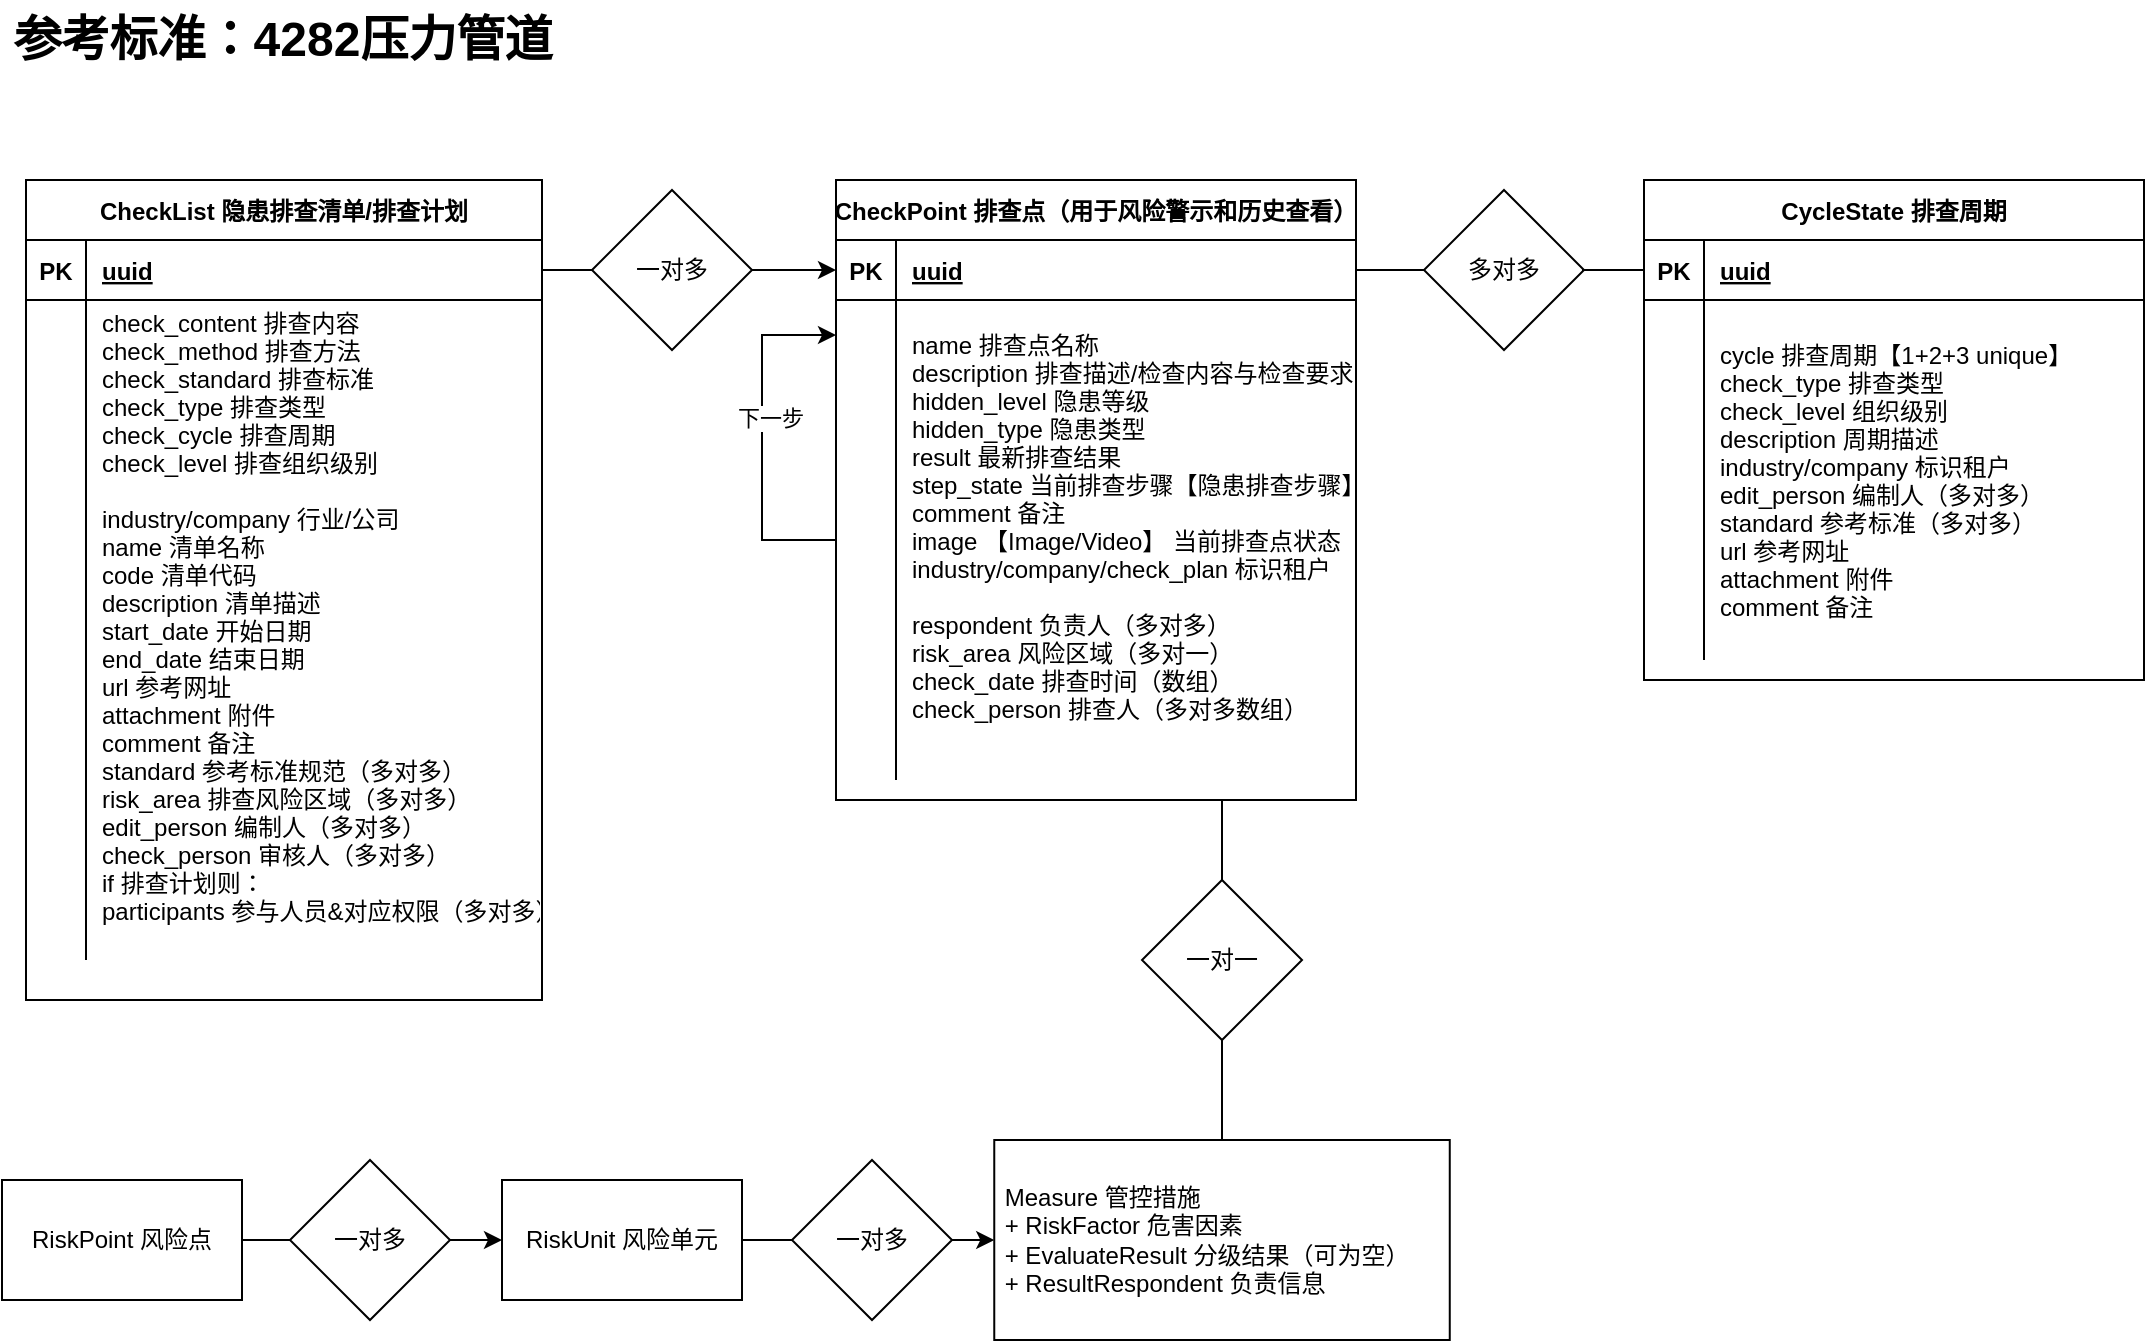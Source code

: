 <mxfile version="20.0.1" type="github">
  <diagram id="R2lEEEUBdFMjLlhIrx00" name="Page-1">
    <mxGraphModel dx="1038" dy="536" grid="1" gridSize="10" guides="1" tooltips="1" connect="1" arrows="1" fold="1" page="1" pageScale="1" pageWidth="1169" pageHeight="1654" math="0" shadow="0" extFonts="Permanent Marker^https://fonts.googleapis.com/css?family=Permanent+Marker">
      <root>
        <mxCell id="0" />
        <mxCell id="1" parent="0" />
        <mxCell id="C-vyLk0tnHw3VtMMgP7b-2" value="CheckPoint 排查点（用于风险警示和历史查看）" style="shape=table;startSize=30;container=1;collapsible=1;childLayout=tableLayout;fixedRows=1;rowLines=0;fontStyle=1;align=center;resizeLast=1;" parent="1" vertex="1">
          <mxGeometry x="437" y="120" width="260" height="310" as="geometry" />
        </mxCell>
        <mxCell id="C-vyLk0tnHw3VtMMgP7b-3" value="" style="shape=partialRectangle;collapsible=0;dropTarget=0;pointerEvents=0;fillColor=none;points=[[0,0.5],[1,0.5]];portConstraint=eastwest;top=0;left=0;right=0;bottom=1;" parent="C-vyLk0tnHw3VtMMgP7b-2" vertex="1">
          <mxGeometry y="30" width="260" height="30" as="geometry" />
        </mxCell>
        <mxCell id="C-vyLk0tnHw3VtMMgP7b-4" value="PK" style="shape=partialRectangle;overflow=hidden;connectable=0;fillColor=none;top=0;left=0;bottom=0;right=0;fontStyle=1;" parent="C-vyLk0tnHw3VtMMgP7b-3" vertex="1">
          <mxGeometry width="30" height="30" as="geometry">
            <mxRectangle width="30" height="30" as="alternateBounds" />
          </mxGeometry>
        </mxCell>
        <mxCell id="C-vyLk0tnHw3VtMMgP7b-5" value="uuid" style="shape=partialRectangle;overflow=hidden;connectable=0;fillColor=none;top=0;left=0;bottom=0;right=0;align=left;spacingLeft=6;fontStyle=5;" parent="C-vyLk0tnHw3VtMMgP7b-3" vertex="1">
          <mxGeometry x="30" width="230" height="30" as="geometry">
            <mxRectangle width="230" height="30" as="alternateBounds" />
          </mxGeometry>
        </mxCell>
        <mxCell id="C-vyLk0tnHw3VtMMgP7b-6" value="" style="shape=partialRectangle;collapsible=0;dropTarget=0;pointerEvents=0;fillColor=none;points=[[0,0.5],[1,0.5]];portConstraint=eastwest;top=0;left=0;right=0;bottom=0;" parent="C-vyLk0tnHw3VtMMgP7b-2" vertex="1">
          <mxGeometry y="60" width="260" height="240" as="geometry" />
        </mxCell>
        <mxCell id="C-vyLk0tnHw3VtMMgP7b-7" value="" style="shape=partialRectangle;overflow=hidden;connectable=0;fillColor=none;top=0;left=0;bottom=0;right=0;" parent="C-vyLk0tnHw3VtMMgP7b-6" vertex="1">
          <mxGeometry width="30" height="240" as="geometry">
            <mxRectangle width="30" height="240" as="alternateBounds" />
          </mxGeometry>
        </mxCell>
        <mxCell id="C-vyLk0tnHw3VtMMgP7b-8" value="name 排查点名称&#xa;description 排查描述/检查内容与检查要求&#xa;hidden_level 隐患等级&#xa;hidden_type 隐患类型&#xa;result 最新排查结果&#xa;step_state 当前排查步骤【隐患排查步骤】&#xa;comment 备注&#xa;image 【Image/Video】 当前排查点状态&#xa;industry/company/check_plan 标识租户&#xa;&#xa;respondent 负责人（多对多）&#xa;risk_area 风险区域（多对一）&#xa;check_date 排查时间（数组）&#xa;check_person 排查人（多对多数组）&#xa;" style="shape=partialRectangle;overflow=hidden;connectable=0;fillColor=none;top=0;left=0;bottom=0;right=0;align=left;spacingLeft=6;" parent="C-vyLk0tnHw3VtMMgP7b-6" vertex="1">
          <mxGeometry x="30" width="230" height="240" as="geometry">
            <mxRectangle width="230" height="240" as="alternateBounds" />
          </mxGeometry>
        </mxCell>
        <mxCell id="YM-1iOpIzaRyPW3BD4es-34" value="" style="edgeStyle=elbowEdgeStyle;elbow=horizontal;endArrow=classic;html=1;rounded=0;exitX=0;exitY=0.5;exitDx=0;exitDy=0;entryX=0;entryY=0.25;entryDx=0;entryDy=0;" parent="C-vyLk0tnHw3VtMMgP7b-2" source="C-vyLk0tnHw3VtMMgP7b-6" target="C-vyLk0tnHw3VtMMgP7b-2" edge="1">
          <mxGeometry width="50" height="50" relative="1" as="geometry">
            <mxPoint x="-87" y="440" as="sourcePoint" />
            <mxPoint x="-37" y="390" as="targetPoint" />
            <Array as="points">
              <mxPoint x="-37" y="129" />
            </Array>
          </mxGeometry>
        </mxCell>
        <mxCell id="YM-1iOpIzaRyPW3BD4es-35" value="下一步" style="edgeLabel;html=1;align=center;verticalAlign=middle;resizable=0;points=[];" parent="YM-1iOpIzaRyPW3BD4es-34" vertex="1" connectable="0">
          <mxGeometry x="0.111" y="-4" relative="1" as="geometry">
            <mxPoint as="offset" />
          </mxGeometry>
        </mxCell>
        <mxCell id="C-vyLk0tnHw3VtMMgP7b-13" value="CycleState 排查周期" style="shape=table;startSize=30;container=1;collapsible=1;childLayout=tableLayout;fixedRows=1;rowLines=0;fontStyle=1;align=center;resizeLast=1;" parent="1" vertex="1">
          <mxGeometry x="841" y="120" width="250" height="250" as="geometry" />
        </mxCell>
        <mxCell id="C-vyLk0tnHw3VtMMgP7b-14" value="" style="shape=partialRectangle;collapsible=0;dropTarget=0;pointerEvents=0;fillColor=none;points=[[0,0.5],[1,0.5]];portConstraint=eastwest;top=0;left=0;right=0;bottom=1;" parent="C-vyLk0tnHw3VtMMgP7b-13" vertex="1">
          <mxGeometry y="30" width="250" height="30" as="geometry" />
        </mxCell>
        <mxCell id="C-vyLk0tnHw3VtMMgP7b-15" value="PK" style="shape=partialRectangle;overflow=hidden;connectable=0;fillColor=none;top=0;left=0;bottom=0;right=0;fontStyle=1;" parent="C-vyLk0tnHw3VtMMgP7b-14" vertex="1">
          <mxGeometry width="30" height="30" as="geometry">
            <mxRectangle width="30" height="30" as="alternateBounds" />
          </mxGeometry>
        </mxCell>
        <mxCell id="C-vyLk0tnHw3VtMMgP7b-16" value="uuid" style="shape=partialRectangle;overflow=hidden;connectable=0;fillColor=none;top=0;left=0;bottom=0;right=0;align=left;spacingLeft=6;fontStyle=5;" parent="C-vyLk0tnHw3VtMMgP7b-14" vertex="1">
          <mxGeometry x="30" width="220" height="30" as="geometry">
            <mxRectangle width="220" height="30" as="alternateBounds" />
          </mxGeometry>
        </mxCell>
        <mxCell id="C-vyLk0tnHw3VtMMgP7b-17" value="" style="shape=partialRectangle;collapsible=0;dropTarget=0;pointerEvents=0;fillColor=none;points=[[0,0.5],[1,0.5]];portConstraint=eastwest;top=0;left=0;right=0;bottom=0;" parent="C-vyLk0tnHw3VtMMgP7b-13" vertex="1">
          <mxGeometry y="60" width="250" height="180" as="geometry" />
        </mxCell>
        <mxCell id="C-vyLk0tnHw3VtMMgP7b-18" value="" style="shape=partialRectangle;overflow=hidden;connectable=0;fillColor=none;top=0;left=0;bottom=0;right=0;" parent="C-vyLk0tnHw3VtMMgP7b-17" vertex="1">
          <mxGeometry width="30" height="180" as="geometry">
            <mxRectangle width="30" height="180" as="alternateBounds" />
          </mxGeometry>
        </mxCell>
        <mxCell id="C-vyLk0tnHw3VtMMgP7b-19" value="cycle 排查周期【1+2+3 unique】&#xa;check_type 排查类型&#xa;check_level 组织级别&#xa;description 周期描述&#xa;industry/company 标识租户&#xa;edit_person 编制人（多对多）&#xa;standard 参考标准（多对多）&#xa;url 参考网址&#xa;attachment 附件&#xa;comment 备注" style="shape=partialRectangle;overflow=hidden;connectable=0;fillColor=none;top=0;left=0;bottom=0;right=0;align=left;spacingLeft=6;" parent="C-vyLk0tnHw3VtMMgP7b-17" vertex="1">
          <mxGeometry x="30" width="220" height="180" as="geometry">
            <mxRectangle width="220" height="180" as="alternateBounds" />
          </mxGeometry>
        </mxCell>
        <mxCell id="C-vyLk0tnHw3VtMMgP7b-23" value="CheckList 隐患排查清单/排查计划" style="shape=table;startSize=30;container=1;collapsible=1;childLayout=tableLayout;fixedRows=1;rowLines=0;fontStyle=1;align=center;resizeLast=1;" parent="1" vertex="1">
          <mxGeometry x="32" y="120" width="258" height="410" as="geometry" />
        </mxCell>
        <mxCell id="C-vyLk0tnHw3VtMMgP7b-24" value="" style="shape=partialRectangle;collapsible=0;dropTarget=0;pointerEvents=0;fillColor=none;points=[[0,0.5],[1,0.5]];portConstraint=eastwest;top=0;left=0;right=0;bottom=1;" parent="C-vyLk0tnHw3VtMMgP7b-23" vertex="1">
          <mxGeometry y="30" width="258" height="30" as="geometry" />
        </mxCell>
        <mxCell id="C-vyLk0tnHw3VtMMgP7b-25" value="PK" style="shape=partialRectangle;overflow=hidden;connectable=0;fillColor=none;top=0;left=0;bottom=0;right=0;fontStyle=1;" parent="C-vyLk0tnHw3VtMMgP7b-24" vertex="1">
          <mxGeometry width="30" height="30" as="geometry">
            <mxRectangle width="30" height="30" as="alternateBounds" />
          </mxGeometry>
        </mxCell>
        <mxCell id="C-vyLk0tnHw3VtMMgP7b-26" value="uuid" style="shape=partialRectangle;overflow=hidden;connectable=0;fillColor=none;top=0;left=0;bottom=0;right=0;align=left;spacingLeft=6;fontStyle=5;" parent="C-vyLk0tnHw3VtMMgP7b-24" vertex="1">
          <mxGeometry x="30" width="228" height="30" as="geometry">
            <mxRectangle width="228" height="30" as="alternateBounds" />
          </mxGeometry>
        </mxCell>
        <mxCell id="C-vyLk0tnHw3VtMMgP7b-27" value="" style="shape=partialRectangle;collapsible=0;dropTarget=0;pointerEvents=0;fillColor=none;points=[[0,0.5],[1,0.5]];portConstraint=eastwest;top=0;left=0;right=0;bottom=0;" parent="C-vyLk0tnHw3VtMMgP7b-23" vertex="1">
          <mxGeometry y="60" width="258" height="330" as="geometry" />
        </mxCell>
        <mxCell id="C-vyLk0tnHw3VtMMgP7b-28" value="" style="shape=partialRectangle;overflow=hidden;connectable=0;fillColor=none;top=0;left=0;bottom=0;right=0;" parent="C-vyLk0tnHw3VtMMgP7b-27" vertex="1">
          <mxGeometry width="30" height="330" as="geometry">
            <mxRectangle width="30" height="330" as="alternateBounds" />
          </mxGeometry>
        </mxCell>
        <mxCell id="C-vyLk0tnHw3VtMMgP7b-29" value="check_content 排查内容&#xa;check_method 排查方法&#xa;check_standard 排查标准&#xa;check_type 排查类型&#xa;check_cycle 排查周期&#xa;check_level 排查组织级别&#xa;&#xa;industry/company 行业/公司&#xa;name 清单名称&#xa;code 清单代码&#xa;description 清单描述&#xa;start_date 开始日期&#xa;end_date 结束日期&#xa;url 参考网址&#xa;attachment 附件&#xa;comment 备注&#xa;standard 参考标准规范（多对多）&#xa;risk_area 排查风险区域（多对多）&#xa;edit_person 编制人（多对多）&#xa;check_person 审核人（多对多）&#xa;if 排查计划则：&#xa;participants 参与人员&amp;对应权限（多对多）&#xa;" style="shape=partialRectangle;overflow=hidden;connectable=0;fillColor=none;top=0;left=0;bottom=0;right=0;align=left;spacingLeft=6;" parent="C-vyLk0tnHw3VtMMgP7b-27" vertex="1">
          <mxGeometry x="30" width="228" height="330" as="geometry">
            <mxRectangle width="228" height="330" as="alternateBounds" />
          </mxGeometry>
        </mxCell>
        <mxCell id="YM-1iOpIzaRyPW3BD4es-1" value="参考标准：4282压力管道" style="text;strokeColor=none;fillColor=none;html=1;fontSize=24;fontStyle=1;verticalAlign=middle;align=center;" parent="1" vertex="1">
          <mxGeometry x="110" y="30" width="100" height="40" as="geometry" />
        </mxCell>
        <mxCell id="YM-1iOpIzaRyPW3BD4es-2" value="一对多" style="rhombus;whiteSpace=wrap;html=1;" parent="1" vertex="1">
          <mxGeometry x="315" y="125" width="80" height="80" as="geometry" />
        </mxCell>
        <mxCell id="YM-1iOpIzaRyPW3BD4es-3" value="" style="endArrow=classic;html=1;rounded=0;exitX=1;exitY=0.5;exitDx=0;exitDy=0;entryX=0;entryY=0.5;entryDx=0;entryDy=0;" parent="1" source="YM-1iOpIzaRyPW3BD4es-2" target="C-vyLk0tnHw3VtMMgP7b-3" edge="1">
          <mxGeometry width="50" height="50" relative="1" as="geometry">
            <mxPoint x="430" y="250" as="sourcePoint" />
            <mxPoint x="330" y="230" as="targetPoint" />
          </mxGeometry>
        </mxCell>
        <mxCell id="YM-1iOpIzaRyPW3BD4es-4" value="" style="endArrow=none;html=1;rounded=0;exitX=1;exitY=0.5;exitDx=0;exitDy=0;entryX=0;entryY=0.5;entryDx=0;entryDy=0;" parent="1" source="C-vyLk0tnHw3VtMMgP7b-24" target="YM-1iOpIzaRyPW3BD4es-2" edge="1">
          <mxGeometry width="50" height="50" relative="1" as="geometry">
            <mxPoint x="400" y="340" as="sourcePoint" />
            <mxPoint x="370" y="165" as="targetPoint" />
          </mxGeometry>
        </mxCell>
        <mxCell id="YM-1iOpIzaRyPW3BD4es-6" value="多对多" style="rhombus;whiteSpace=wrap;html=1;" parent="1" vertex="1">
          <mxGeometry x="731" y="125" width="80" height="80" as="geometry" />
        </mxCell>
        <mxCell id="YM-1iOpIzaRyPW3BD4es-7" value="" style="endArrow=none;html=1;rounded=0;exitX=1;exitY=0.5;exitDx=0;exitDy=0;endFill=0;entryX=0;entryY=0.5;entryDx=0;entryDy=0;" parent="1" target="C-vyLk0tnHw3VtMMgP7b-14" edge="1">
          <mxGeometry width="50" height="50" relative="1" as="geometry">
            <mxPoint x="810" y="165" as="sourcePoint" />
            <mxPoint x="820" y="240" as="targetPoint" />
          </mxGeometry>
        </mxCell>
        <mxCell id="YM-1iOpIzaRyPW3BD4es-8" value="" style="endArrow=none;html=1;rounded=0;entryX=0;entryY=0.5;entryDx=0;entryDy=0;exitX=1;exitY=0.5;exitDx=0;exitDy=0;" parent="1" source="C-vyLk0tnHw3VtMMgP7b-3" target="YM-1iOpIzaRyPW3BD4es-6" edge="1">
          <mxGeometry width="50" height="50" relative="1" as="geometry">
            <mxPoint x="730" y="190" as="sourcePoint" />
            <mxPoint x="768" y="165" as="targetPoint" />
          </mxGeometry>
        </mxCell>
        <mxCell id="YM-1iOpIzaRyPW3BD4es-21" value="一对一" style="rhombus;whiteSpace=wrap;html=1;" parent="1" vertex="1">
          <mxGeometry x="590.01" y="470" width="80" height="80" as="geometry" />
        </mxCell>
        <mxCell id="YM-1iOpIzaRyPW3BD4es-22" value="" style="endArrow=none;html=1;rounded=0;exitX=0.5;exitY=1;exitDx=0;exitDy=0;endFill=0;entryX=0.5;entryY=0;entryDx=0;entryDy=0;" parent="1" source="YM-1iOpIzaRyPW3BD4es-21" target="YM-1iOpIzaRyPW3BD4es-24" edge="1">
          <mxGeometry width="50" height="50" relative="1" as="geometry">
            <mxPoint x="585" y="620" as="sourcePoint" />
            <mxPoint x="616" y="620" as="targetPoint" />
          </mxGeometry>
        </mxCell>
        <mxCell id="YM-1iOpIzaRyPW3BD4es-23" value="" style="endArrow=none;html=1;rounded=0;entryX=0.5;entryY=0;entryDx=0;entryDy=0;" parent="1" target="YM-1iOpIzaRyPW3BD4es-21" edge="1">
          <mxGeometry width="50" height="50" relative="1" as="geometry">
            <mxPoint x="630" y="430" as="sourcePoint" />
            <mxPoint x="768" y="510" as="targetPoint" />
          </mxGeometry>
        </mxCell>
        <mxCell id="YM-1iOpIzaRyPW3BD4es-24" value="&lt;div align=&quot;left&quot;&gt;&lt;span style=&quot;white-space: pre;&quot;&gt; &lt;/span&gt;Measure 管控措施&lt;br&gt;&lt;/div&gt;&lt;div align=&quot;left&quot;&gt;&lt;span style=&quot;white-space: pre;&quot;&gt; &lt;/span&gt;+ RiskFactor 危害因素&lt;/div&gt;&lt;div align=&quot;left&quot;&gt;&lt;span style=&quot;white-space: pre;&quot;&gt; &lt;/span&gt;+ EvaluateResult 分级结果（可为空）&lt;/div&gt;&lt;div align=&quot;left&quot;&gt;&lt;span style=&quot;white-space: pre;&quot;&gt; &lt;/span&gt;+ ResultRespondent 负责信息&lt;br&gt;&lt;/div&gt;" style="rounded=0;whiteSpace=wrap;html=1;align=left;" parent="1" vertex="1">
          <mxGeometry x="516.13" y="600" width="227.75" height="100" as="geometry" />
        </mxCell>
        <mxCell id="YM-1iOpIzaRyPW3BD4es-25" value="一对多" style="rhombus;whiteSpace=wrap;html=1;" parent="1" vertex="1">
          <mxGeometry x="415" y="610" width="80" height="80" as="geometry" />
        </mxCell>
        <mxCell id="YM-1iOpIzaRyPW3BD4es-26" value="" style="endArrow=classic;html=1;rounded=0;exitX=1;exitY=0.5;exitDx=0;exitDy=0;entryX=0;entryY=0.5;entryDx=0;entryDy=0;" parent="1" source="YM-1iOpIzaRyPW3BD4es-25" target="YM-1iOpIzaRyPW3BD4es-24" edge="1">
          <mxGeometry width="50" height="50" relative="1" as="geometry">
            <mxPoint x="425.5" y="745" as="sourcePoint" />
            <mxPoint x="432.5" y="660" as="targetPoint" />
          </mxGeometry>
        </mxCell>
        <mxCell id="YM-1iOpIzaRyPW3BD4es-27" value="" style="endArrow=none;html=1;rounded=0;exitX=1;exitY=0.5;exitDx=0;exitDy=0;entryX=0;entryY=0.5;entryDx=0;entryDy=0;" parent="1" source="YM-1iOpIzaRyPW3BD4es-28" target="YM-1iOpIzaRyPW3BD4es-25" edge="1">
          <mxGeometry width="50" height="50" relative="1" as="geometry">
            <mxPoint x="277.5" y="660" as="sourcePoint" />
            <mxPoint x="365.5" y="660" as="targetPoint" />
          </mxGeometry>
        </mxCell>
        <mxCell id="YM-1iOpIzaRyPW3BD4es-28" value="RiskUnit 风险单元" style="rounded=0;whiteSpace=wrap;html=1;" parent="1" vertex="1">
          <mxGeometry x="270" y="620" width="120" height="60" as="geometry" />
        </mxCell>
        <mxCell id="YM-1iOpIzaRyPW3BD4es-29" value="一对多" style="rhombus;whiteSpace=wrap;html=1;" parent="1" vertex="1">
          <mxGeometry x="164" y="610" width="80" height="80" as="geometry" />
        </mxCell>
        <mxCell id="YM-1iOpIzaRyPW3BD4es-30" value="" style="endArrow=classic;html=1;rounded=0;exitX=1;exitY=0.5;exitDx=0;exitDy=0;entryX=0;entryY=0.5;entryDx=0;entryDy=0;" parent="1" source="YM-1iOpIzaRyPW3BD4es-29" target="YM-1iOpIzaRyPW3BD4es-28" edge="1">
          <mxGeometry width="50" height="50" relative="1" as="geometry">
            <mxPoint x="190" y="735" as="sourcePoint" />
            <mxPoint x="197" y="650" as="targetPoint" />
          </mxGeometry>
        </mxCell>
        <mxCell id="YM-1iOpIzaRyPW3BD4es-31" value="" style="endArrow=none;html=1;rounded=0;exitX=1;exitY=0.5;exitDx=0;exitDy=0;entryX=0;entryY=0.5;entryDx=0;entryDy=0;" parent="1" source="YM-1iOpIzaRyPW3BD4es-32" target="YM-1iOpIzaRyPW3BD4es-29" edge="1">
          <mxGeometry width="50" height="50" relative="1" as="geometry">
            <mxPoint x="42" y="650" as="sourcePoint" />
            <mxPoint x="130" y="650" as="targetPoint" />
          </mxGeometry>
        </mxCell>
        <mxCell id="YM-1iOpIzaRyPW3BD4es-32" value="RiskPoint 风险点" style="rounded=0;whiteSpace=wrap;html=1;" parent="1" vertex="1">
          <mxGeometry x="20" y="620" width="120" height="60" as="geometry" />
        </mxCell>
      </root>
    </mxGraphModel>
  </diagram>
</mxfile>
